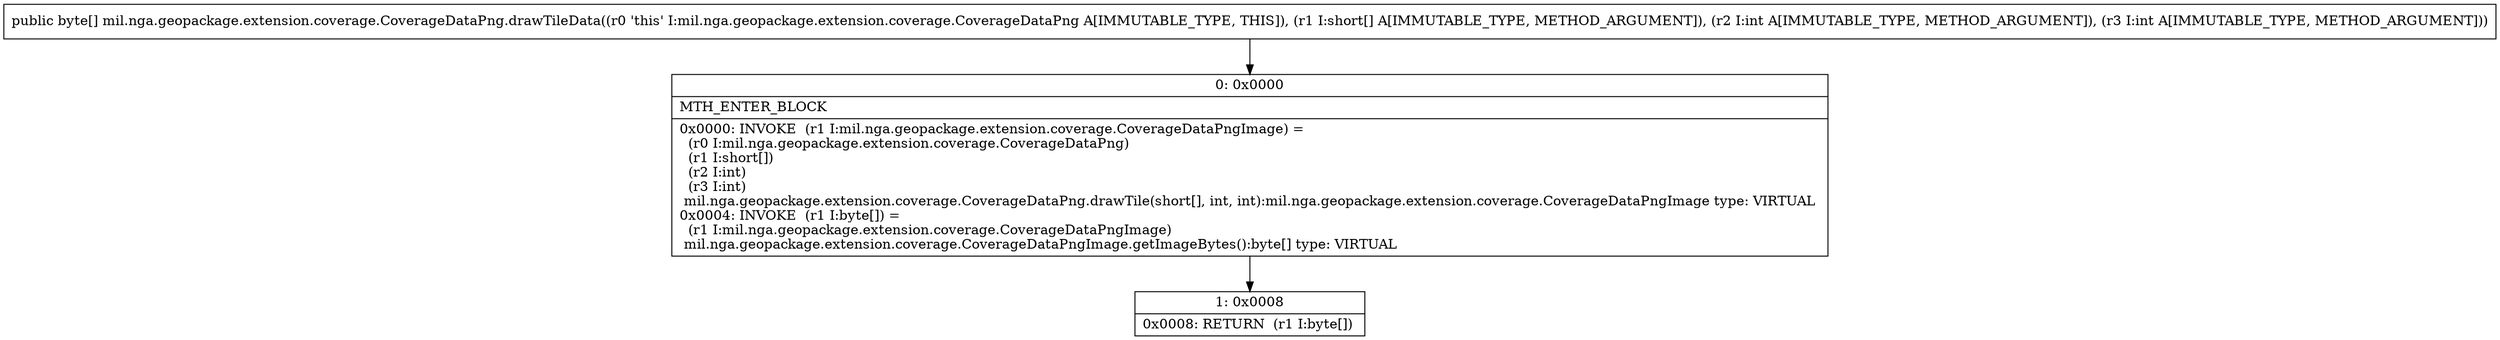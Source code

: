 digraph "CFG formil.nga.geopackage.extension.coverage.CoverageDataPng.drawTileData([SII)[B" {
Node_0 [shape=record,label="{0\:\ 0x0000|MTH_ENTER_BLOCK\l|0x0000: INVOKE  (r1 I:mil.nga.geopackage.extension.coverage.CoverageDataPngImage) = \l  (r0 I:mil.nga.geopackage.extension.coverage.CoverageDataPng)\l  (r1 I:short[])\l  (r2 I:int)\l  (r3 I:int)\l mil.nga.geopackage.extension.coverage.CoverageDataPng.drawTile(short[], int, int):mil.nga.geopackage.extension.coverage.CoverageDataPngImage type: VIRTUAL \l0x0004: INVOKE  (r1 I:byte[]) = \l  (r1 I:mil.nga.geopackage.extension.coverage.CoverageDataPngImage)\l mil.nga.geopackage.extension.coverage.CoverageDataPngImage.getImageBytes():byte[] type: VIRTUAL \l}"];
Node_1 [shape=record,label="{1\:\ 0x0008|0x0008: RETURN  (r1 I:byte[]) \l}"];
MethodNode[shape=record,label="{public byte[] mil.nga.geopackage.extension.coverage.CoverageDataPng.drawTileData((r0 'this' I:mil.nga.geopackage.extension.coverage.CoverageDataPng A[IMMUTABLE_TYPE, THIS]), (r1 I:short[] A[IMMUTABLE_TYPE, METHOD_ARGUMENT]), (r2 I:int A[IMMUTABLE_TYPE, METHOD_ARGUMENT]), (r3 I:int A[IMMUTABLE_TYPE, METHOD_ARGUMENT])) }"];
MethodNode -> Node_0;
Node_0 -> Node_1;
}

